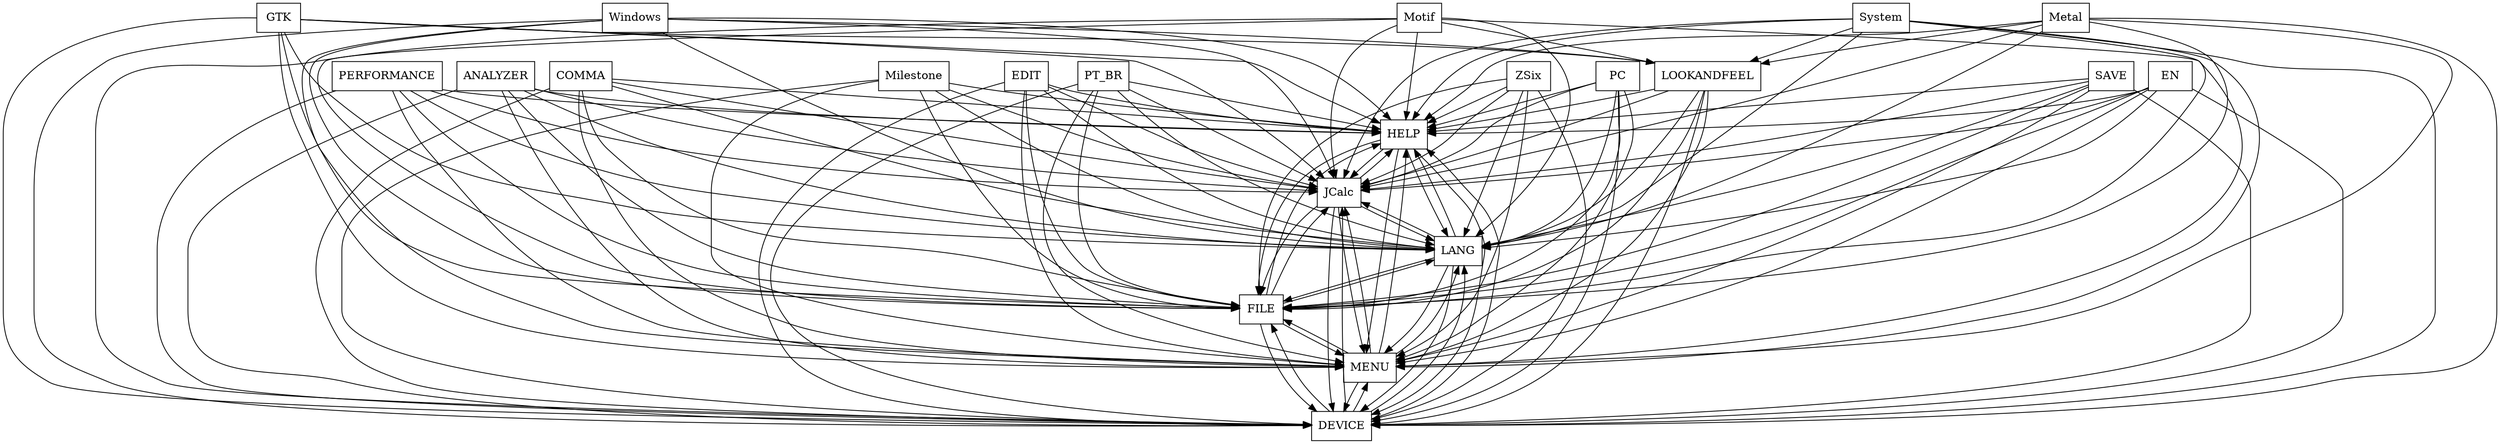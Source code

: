 digraph{
graph [rankdir=TB];
node [shape=box];
edge [arrowhead=normal];
0[label="HELP",]
1[label="ANALYZER",]
2[label="EDIT",]
3[label="GTK",]
4[label="COMMA",]
5[label="LOOKANDFEEL",]
6[label="PERFORMANCE",]
7[label="JCalc",]
8[label="Motif",]
9[label="Windows",]
10[label="DEVICE",]
11[label="Milestone",]
12[label="EN",]
13[label="MENU",]
14[label="SAVE",]
15[label="Metal",]
16[label="FILE",]
17[label="PT_BR",]
18[label="ZSix",]
19[label="System",]
20[label="LANG",]
21[label="PC",]
0->7[label="",]
0->10[label="",]
0->13[label="",]
0->16[label="",]
0->20[label="",]
1->0[label="",]
1->7[label="",]
1->10[label="",]
1->13[label="",]
1->16[label="",]
1->20[label="",]
2->0[label="",]
2->7[label="",]
2->10[label="",]
2->13[label="",]
2->16[label="",]
2->20[label="",]
3->0[label="",]
3->5[label="",]
3->7[label="",]
3->10[label="",]
3->13[label="",]
3->16[label="",]
3->20[label="",]
4->0[label="",]
4->7[label="",]
4->10[label="",]
4->13[label="",]
4->16[label="",]
4->20[label="",]
5->0[label="",]
5->7[label="",]
5->10[label="",]
5->13[label="",]
5->16[label="",]
5->20[label="",]
6->0[label="",]
6->7[label="",]
6->10[label="",]
6->13[label="",]
6->16[label="",]
6->20[label="",]
7->0[label="",]
7->10[label="",]
7->13[label="",]
7->16[label="",]
7->20[label="",]
8->0[label="",]
8->5[label="",]
8->7[label="",]
8->10[label="",]
8->13[label="",]
8->16[label="",]
8->20[label="",]
9->0[label="",]
9->5[label="",]
9->7[label="",]
9->10[label="",]
9->13[label="",]
9->16[label="",]
9->20[label="",]
10->0[label="",]
10->7[label="",]
10->13[label="",]
10->16[label="",]
10->20[label="",]
11->0[label="",]
11->7[label="",]
11->10[label="",]
11->13[label="",]
11->16[label="",]
11->20[label="",]
12->0[label="",]
12->7[label="",]
12->10[label="",]
12->13[label="",]
12->16[label="",]
12->20[label="",]
13->0[label="",]
13->7[label="",]
13->10[label="",]
13->16[label="",]
13->20[label="",]
14->0[label="",]
14->7[label="",]
14->10[label="",]
14->13[label="",]
14->16[label="",]
14->20[label="",]
15->0[label="",]
15->5[label="",]
15->7[label="",]
15->10[label="",]
15->13[label="",]
15->16[label="",]
15->20[label="",]
16->0[label="",]
16->7[label="",]
16->10[label="",]
16->13[label="",]
16->20[label="",]
17->0[label="",]
17->7[label="",]
17->10[label="",]
17->13[label="",]
17->16[label="",]
17->20[label="",]
18->0[label="",]
18->7[label="",]
18->10[label="",]
18->13[label="",]
18->16[label="",]
18->20[label="",]
19->0[label="",]
19->5[label="",]
19->7[label="",]
19->10[label="",]
19->13[label="",]
19->16[label="",]
19->20[label="",]
20->0[label="",]
20->7[label="",]
20->10[label="",]
20->13[label="",]
20->16[label="",]
21->0[label="",]
21->7[label="",]
21->10[label="",]
21->13[label="",]
21->16[label="",]
21->20[label="",]
}
